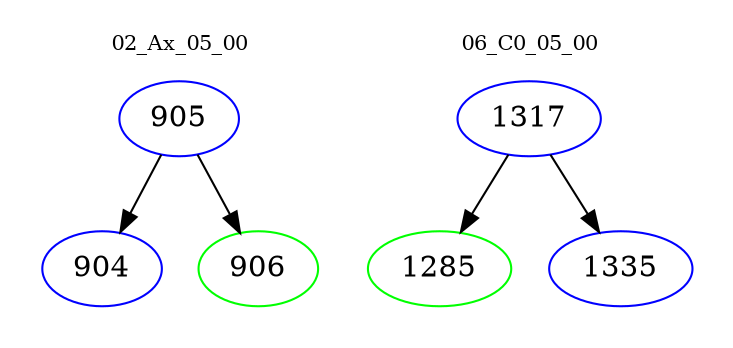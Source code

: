 digraph{
subgraph cluster_0 {
color = white
label = "02_Ax_05_00";
fontsize=10;
T0_905 [label="905", color="blue"]
T0_905 -> T0_904 [color="black"]
T0_904 [label="904", color="blue"]
T0_905 -> T0_906 [color="black"]
T0_906 [label="906", color="green"]
}
subgraph cluster_1 {
color = white
label = "06_C0_05_00";
fontsize=10;
T1_1317 [label="1317", color="blue"]
T1_1317 -> T1_1285 [color="black"]
T1_1285 [label="1285", color="green"]
T1_1317 -> T1_1335 [color="black"]
T1_1335 [label="1335", color="blue"]
}
}
